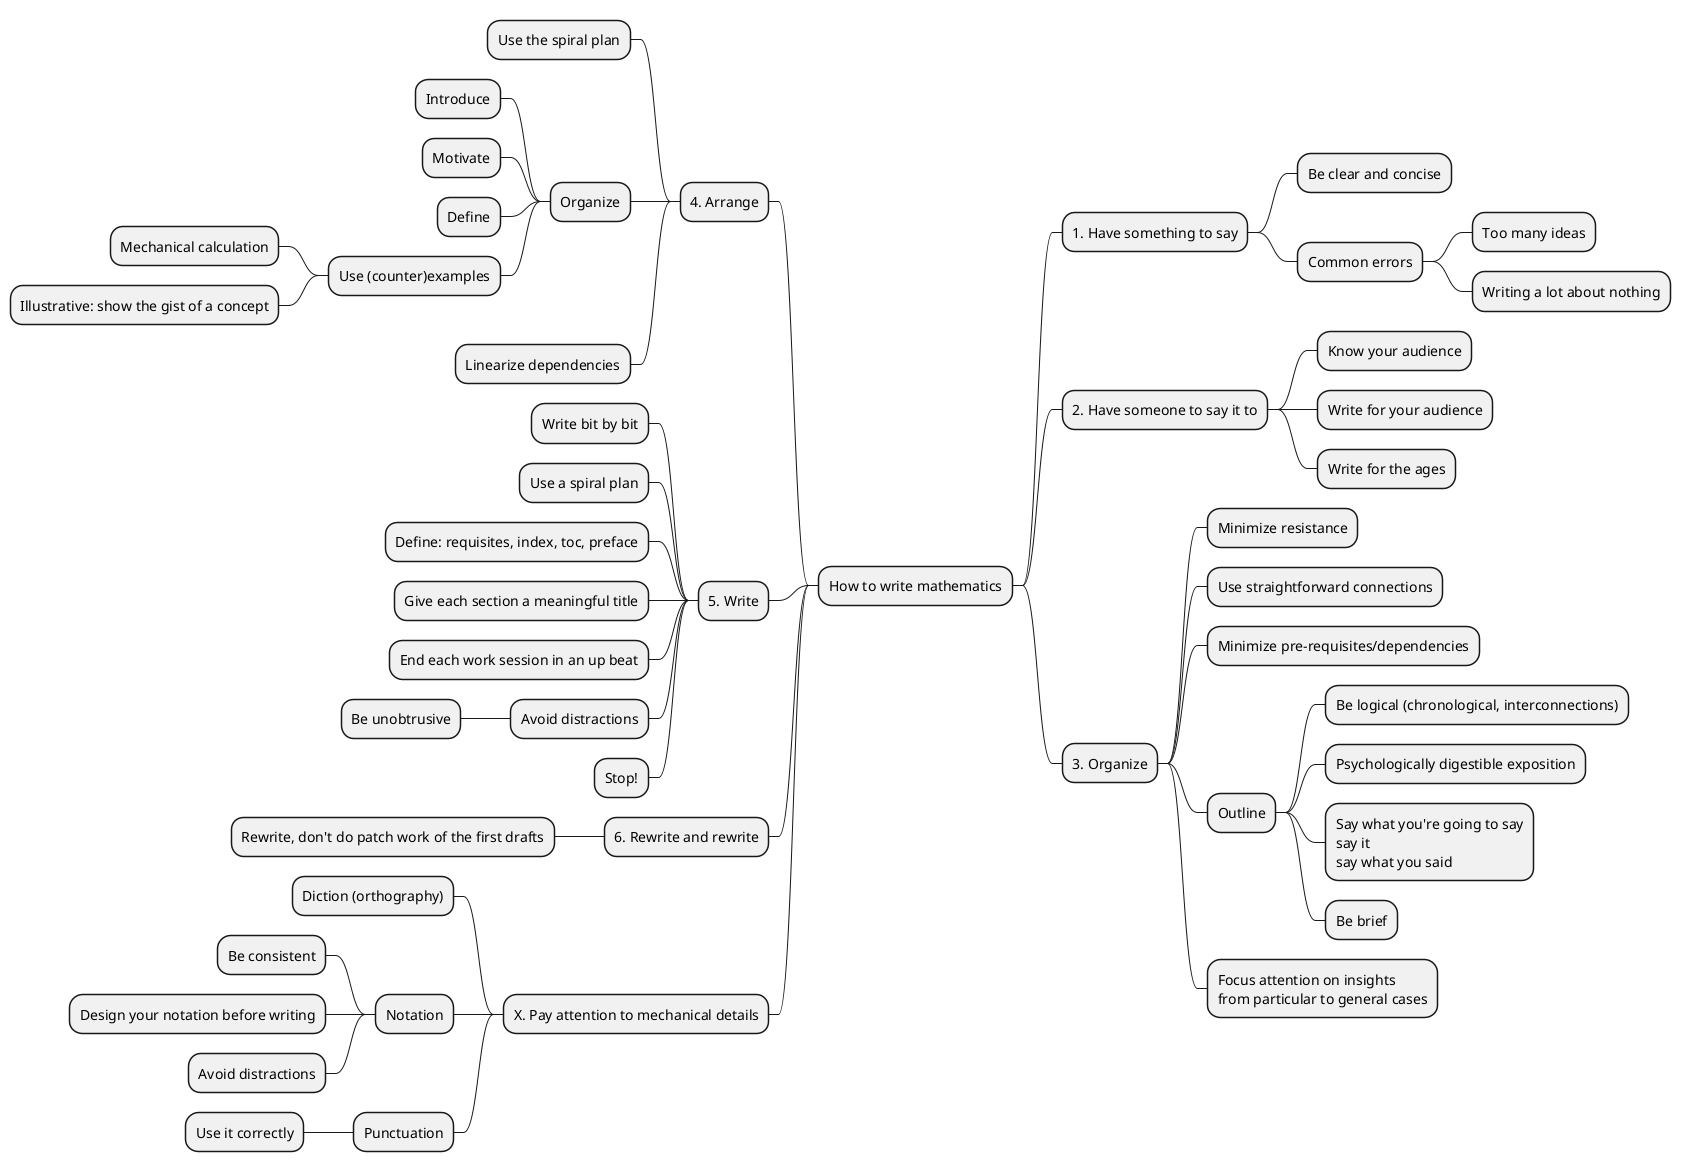@startmindmap
+ How to write mathematics

++ 1. Have something to say
+++ Be clear and concise
+++ Common errors
++++ Too many ideas
++++ Writing a lot about nothing

++ 2. Have someone to say it to
+++ Know your audience
+++ Write for your audience
+++ Write for the ages

++ 3. Organize
+++ Minimize resistance
+++ Use straightforward connections
+++ Minimize pre-requisites/dependencies
+++ Outline
++++ Be logical (chronological, interconnections)
++++ Psychologically digestible exposition
++++ Say what you're going to say\nsay it\nsay what you said
++++ Be brief
+++ Focus attention on insights \nfrom particular to general cases

-- 4. Arrange
--- Use the spiral plan
--- Organize
---- Introduce
---- Motivate
---- Define
---- Use (counter)examples
----- Mechanical calculation
----- Illustrative: show the gist of a concept
--- Linearize dependencies

-- 5. Write
--- Write bit by bit
--- Use a spiral plan
--- Define: requisites, index, toc, preface
--- Give each section a meaningful title
--- End each work session in an up beat
--- Avoid distractions
---- Be unobtrusive
--- Stop!

-- 6. Rewrite and rewrite
--- Rewrite, don't do patch work of the first drafts

-- X. Pay attention to mechanical details
--- Diction (orthography)
--- Notation
---- Be consistent
---- Design your notation before writing
---- Avoid distractions
--- Punctuation
---- Use it correctly
@endmindmap
